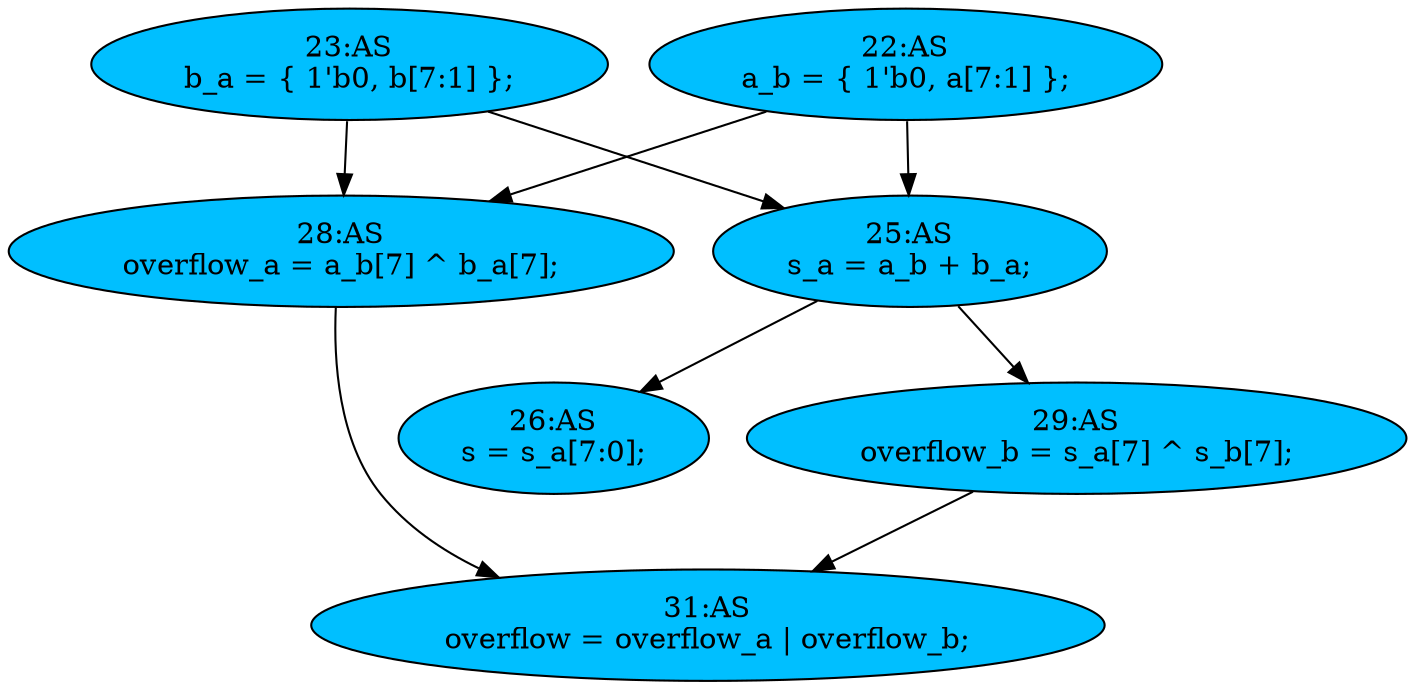 strict digraph "compose( ,  )" {
	node [label="\N"];
	"31:AS"	[ast="<pyverilog.vparser.ast.Assign object at 0x7f8a29d98a50>",
		def_var="['overflow']",
		fillcolor=deepskyblue,
		label="31:AS
overflow = overflow_a | overflow_b;",
		statements="[]",
		style=filled,
		typ=Assign,
		use_var="['overflow_a', 'overflow_b']"];
	"28:AS"	[ast="<pyverilog.vparser.ast.Assign object at 0x7f8a29d98810>",
		def_var="['overflow_a']",
		fillcolor=deepskyblue,
		label="28:AS
overflow_a = a_b[7] ^ b_a[7];",
		statements="[]",
		style=filled,
		typ=Assign,
		use_var="['a_b', 'b_a']"];
	"28:AS" -> "31:AS";
	"23:AS"	[ast="<pyverilog.vparser.ast.Assign object at 0x7f8a2a1260d0>",
		def_var="['b_a']",
		fillcolor=deepskyblue,
		label="23:AS
b_a = { 1'b0, b[7:1] };",
		statements="[]",
		style=filled,
		typ=Assign,
		use_var="['b']"];
	"23:AS" -> "28:AS";
	"25:AS"	[ast="<pyverilog.vparser.ast.Assign object at 0x7f8a2d5a51d0>",
		def_var="['s_a']",
		fillcolor=deepskyblue,
		label="25:AS
s_a = a_b + b_a;",
		statements="[]",
		style=filled,
		typ=Assign,
		use_var="['a_b', 'b_a']"];
	"23:AS" -> "25:AS";
	"29:AS"	[ast="<pyverilog.vparser.ast.Assign object at 0x7f8a29d98d90>",
		def_var="['overflow_b']",
		fillcolor=deepskyblue,
		label="29:AS
overflow_b = s_a[7] ^ s_b[7];",
		statements="[]",
		style=filled,
		typ=Assign,
		use_var="['s_a', 's_b']"];
	"29:AS" -> "31:AS";
	"26:AS"	[ast="<pyverilog.vparser.ast.Assign object at 0x7f8a2a1aa190>",
		def_var="['s']",
		fillcolor=deepskyblue,
		label="26:AS
s = s_a[7:0];",
		statements="[]",
		style=filled,
		typ=Assign,
		use_var="['s_a']"];
	"25:AS" -> "29:AS";
	"25:AS" -> "26:AS";
	"22:AS"	[ast="<pyverilog.vparser.ast.Assign object at 0x7f8a2a13d710>",
		def_var="['a_b']",
		fillcolor=deepskyblue,
		label="22:AS
a_b = { 1'b0, a[7:1] };",
		statements="[]",
		style=filled,
		typ=Assign,
		use_var="['a']"];
	"22:AS" -> "28:AS";
	"22:AS" -> "25:AS";
}
